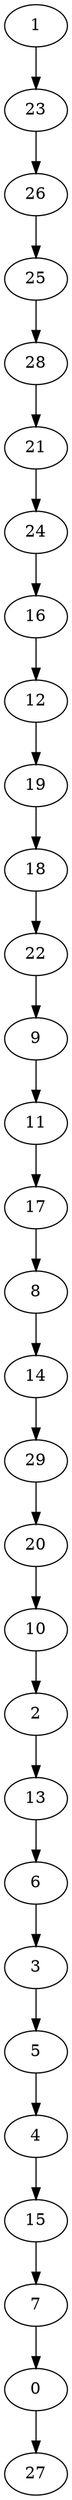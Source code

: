 digraph {
  0;
  1;
  2;
  3;
  4;
  5;
  6;
  7;
  8;
  9;
  10;
  11;
  12;
  13;
  14;
  15;
  16;
  17;
  18;
  19;
  20;
  21;
  22;
  23;
  24;
  25;
  26;
  27;
  28;
  29;
  1 -> 23;
  23 -> 26;
  26 -> 25;
  25 -> 28;
  28 -> 21;
  21 -> 24;
  24 -> 16;
  16 -> 12;
  12 -> 19;
  19 -> 18;
  18 -> 22;
  22 -> 9;
  9 -> 11;
  11 -> 17;
  17 -> 8;
  8 -> 14;
  14 -> 29;
  29 -> 20;
  20 -> 10;
  10 -> 2;
  2 -> 13;
  13 -> 6;
  6 -> 3;
  3 -> 5;
  5 -> 4;
  4 -> 15;
  15 -> 7;
  7 -> 0;
  0 -> 27;
}